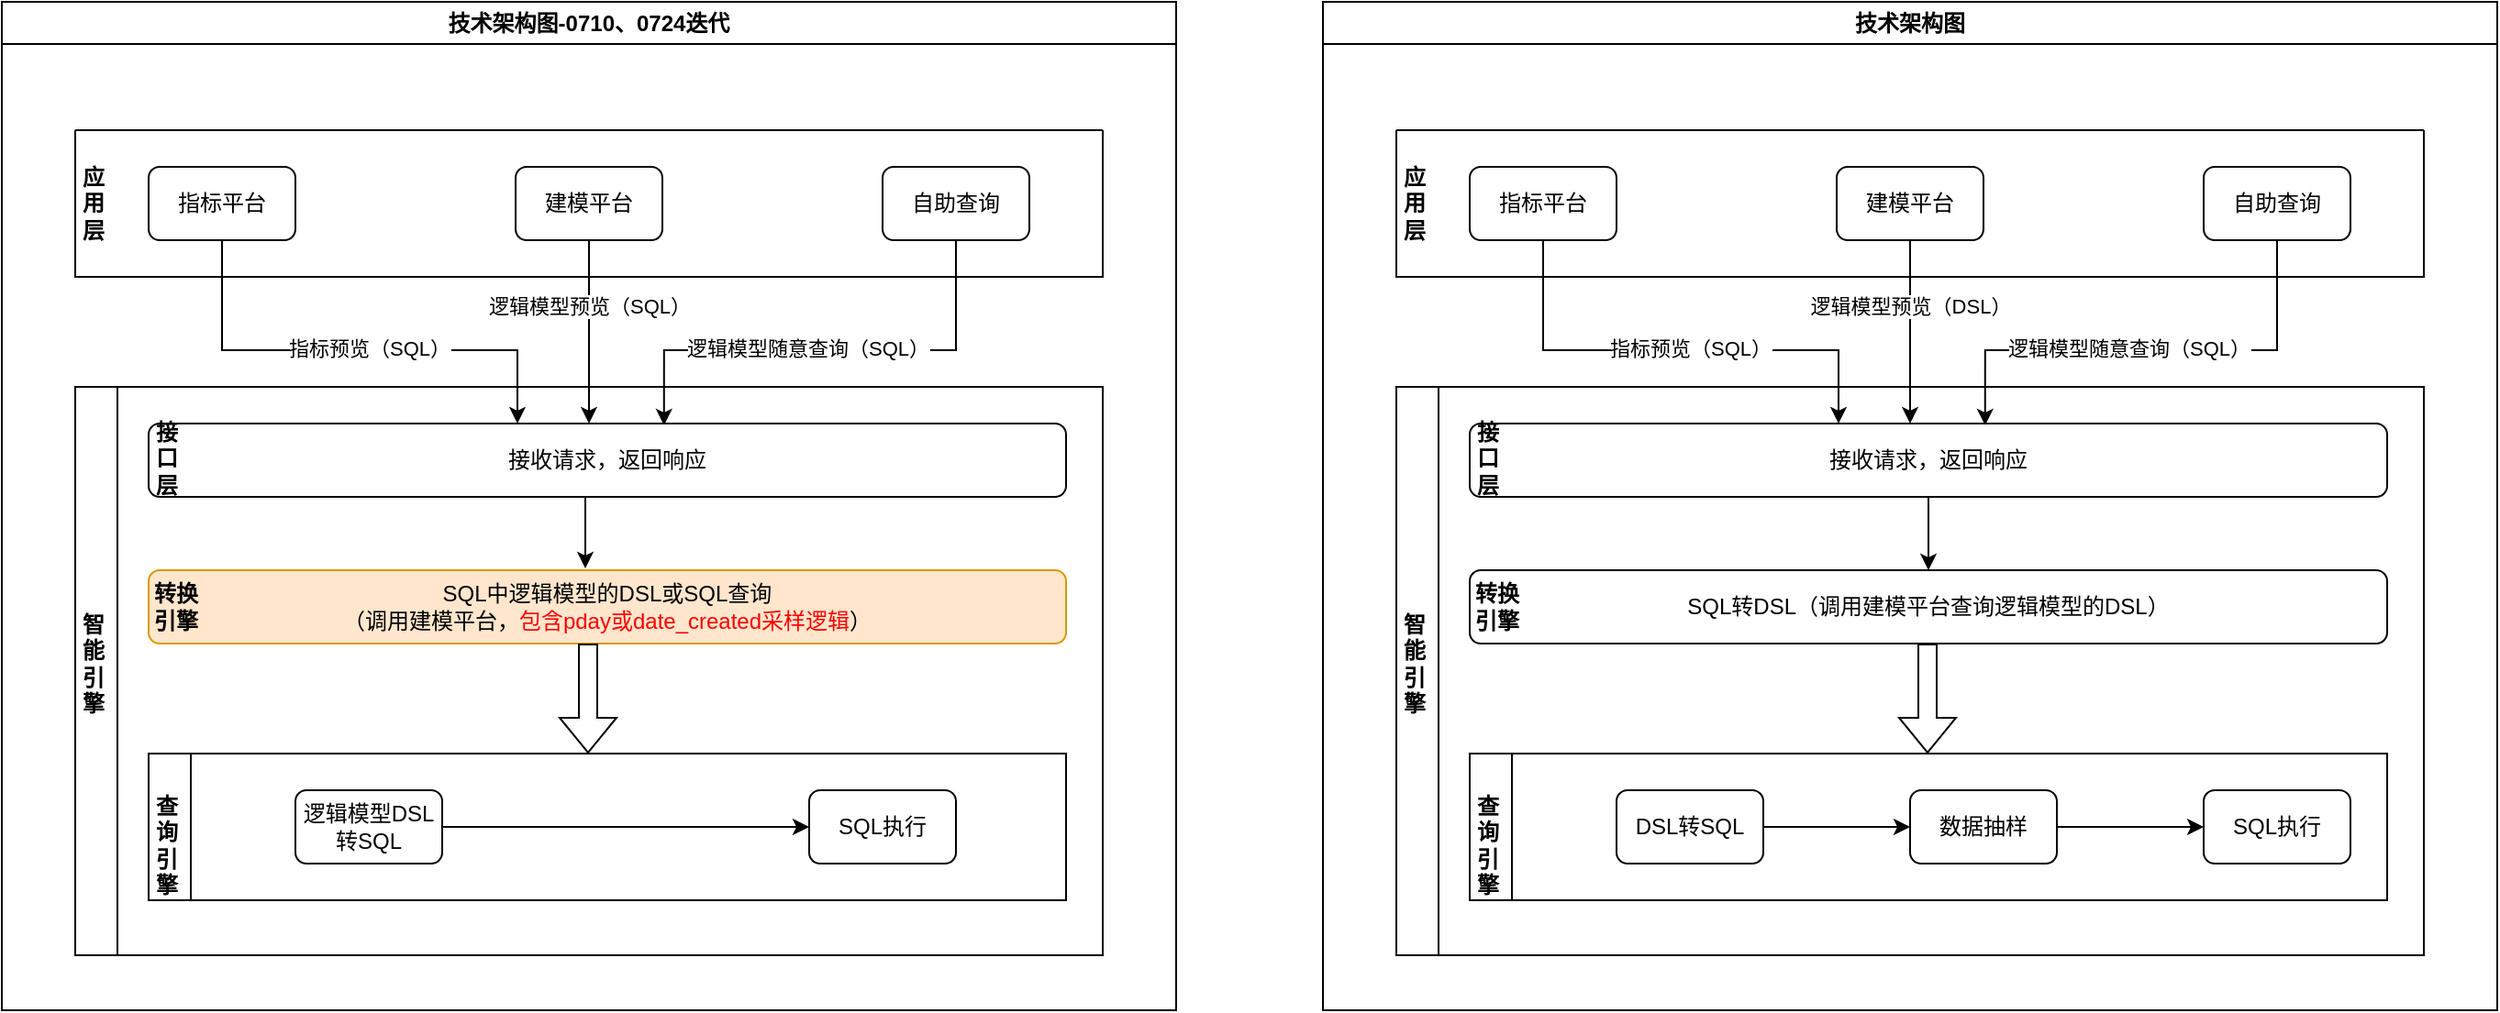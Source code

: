 <mxfile version="27.1.5">
  <diagram name="整体架构图" id="JmFsenI9bPFXjINXCnlD">
    <mxGraphModel dx="1426" dy="743" grid="1" gridSize="10" guides="1" tooltips="1" connect="1" arrows="1" fold="1" page="1" pageScale="1" pageWidth="1654" pageHeight="2336" math="0" shadow="0">
      <root>
        <mxCell id="0" />
        <mxCell id="1" parent="0" />
        <mxCell id="w_vgOvvoxs-VGrtm53rR-1" value="技术架构图-0710、0724迭代" style="swimlane;whiteSpace=wrap;html=1;" vertex="1" parent="1">
          <mxGeometry x="120" y="50" width="640" height="550" as="geometry">
            <mxRectangle x="40" y="50" width="140" height="30" as="alternateBounds" />
          </mxGeometry>
        </mxCell>
        <mxCell id="w_vgOvvoxs-VGrtm53rR-4" value="" style="swimlane;startSize=0;" vertex="1" parent="w_vgOvvoxs-VGrtm53rR-1">
          <mxGeometry x="40" y="70" width="560" height="80" as="geometry">
            <mxRectangle x="40" y="70" width="50" height="40" as="alternateBounds" />
          </mxGeometry>
        </mxCell>
        <mxCell id="w_vgOvvoxs-VGrtm53rR-5" value="指标平台" style="rounded=1;whiteSpace=wrap;html=1;" vertex="1" parent="w_vgOvvoxs-VGrtm53rR-4">
          <mxGeometry x="40" y="20" width="80" height="40" as="geometry" />
        </mxCell>
        <mxCell id="w_vgOvvoxs-VGrtm53rR-6" value="建模平台" style="rounded=1;whiteSpace=wrap;html=1;" vertex="1" parent="w_vgOvvoxs-VGrtm53rR-4">
          <mxGeometry x="240" y="20" width="80" height="40" as="geometry" />
        </mxCell>
        <mxCell id="w_vgOvvoxs-VGrtm53rR-7" value="自助查询" style="rounded=1;whiteSpace=wrap;html=1;" vertex="1" parent="w_vgOvvoxs-VGrtm53rR-4">
          <mxGeometry x="440" y="20" width="80" height="40" as="geometry" />
        </mxCell>
        <mxCell id="w_vgOvvoxs-VGrtm53rR-8" value="应用层" style="text;html=1;align=center;verticalAlign=middle;whiteSpace=wrap;rounded=0;fontStyle=1" vertex="1" parent="w_vgOvvoxs-VGrtm53rR-4">
          <mxGeometry y="25" width="20" height="30" as="geometry" />
        </mxCell>
        <mxCell id="w_vgOvvoxs-VGrtm53rR-14" style="edgeStyle=orthogonalEdgeStyle;rounded=0;orthogonalLoop=1;jettySize=auto;html=1;exitX=0.5;exitY=1;exitDx=0;exitDy=0;" edge="1" parent="w_vgOvvoxs-VGrtm53rR-1" source="w_vgOvvoxs-VGrtm53rR-5">
          <mxGeometry relative="1" as="geometry">
            <mxPoint x="281" y="230" as="targetPoint" />
            <Array as="points">
              <mxPoint x="120" y="190" />
              <mxPoint x="281" y="190" />
            </Array>
          </mxGeometry>
        </mxCell>
        <mxCell id="w_vgOvvoxs-VGrtm53rR-19" value="指标预览（SQL）" style="edgeLabel;html=1;align=center;verticalAlign=middle;resizable=0;points=[];" vertex="1" connectable="0" parent="w_vgOvvoxs-VGrtm53rR-14">
          <mxGeometry x="0.073" y="1" relative="1" as="geometry">
            <mxPoint as="offset" />
          </mxGeometry>
        </mxCell>
        <mxCell id="w_vgOvvoxs-VGrtm53rR-16" style="edgeStyle=orthogonalEdgeStyle;rounded=0;orthogonalLoop=1;jettySize=auto;html=1;exitX=0.5;exitY=1;exitDx=0;exitDy=0;entryX=0.5;entryY=0;entryDx=0;entryDy=0;" edge="1" parent="w_vgOvvoxs-VGrtm53rR-1" source="w_vgOvvoxs-VGrtm53rR-6">
          <mxGeometry relative="1" as="geometry">
            <mxPoint x="320" y="230" as="targetPoint" />
          </mxGeometry>
        </mxCell>
        <mxCell id="w_vgOvvoxs-VGrtm53rR-17" value="逻辑模型预览（SQL）" style="edgeLabel;html=1;align=center;verticalAlign=middle;resizable=0;points=[];" vertex="1" connectable="0" parent="w_vgOvvoxs-VGrtm53rR-16">
          <mxGeometry x="-0.28" relative="1" as="geometry">
            <mxPoint as="offset" />
          </mxGeometry>
        </mxCell>
        <mxCell id="w_vgOvvoxs-VGrtm53rR-18" style="edgeStyle=orthogonalEdgeStyle;rounded=0;orthogonalLoop=1;jettySize=auto;html=1;exitX=0.5;exitY=1;exitDx=0;exitDy=0;entryX=0.573;entryY=0.004;entryDx=0;entryDy=0;entryPerimeter=0;" edge="1" parent="w_vgOvvoxs-VGrtm53rR-1" source="w_vgOvvoxs-VGrtm53rR-7">
          <mxGeometry relative="1" as="geometry">
            <mxPoint x="360.88" y="230.96" as="targetPoint" />
            <Array as="points">
              <mxPoint x="520" y="190" />
              <mxPoint x="361" y="190" />
            </Array>
          </mxGeometry>
        </mxCell>
        <mxCell id="w_vgOvvoxs-VGrtm53rR-21" value="逻辑模型随意查询（SQL）" style="edgeLabel;html=1;align=center;verticalAlign=middle;resizable=0;points=[];" vertex="1" connectable="0" parent="w_vgOvvoxs-VGrtm53rR-18">
          <mxGeometry x="0.084" y="-1" relative="1" as="geometry">
            <mxPoint as="offset" />
          </mxGeometry>
        </mxCell>
        <mxCell id="w_vgOvvoxs-VGrtm53rR-67" style="edgeStyle=orthogonalEdgeStyle;rounded=0;orthogonalLoop=1;jettySize=auto;html=1;entryX=0.476;entryY=-0.025;entryDx=0;entryDy=0;entryPerimeter=0;" edge="1" parent="w_vgOvvoxs-VGrtm53rR-1" target="w_vgOvvoxs-VGrtm53rR-66">
          <mxGeometry relative="1" as="geometry">
            <mxPoint x="320" y="270" as="sourcePoint" />
          </mxGeometry>
        </mxCell>
        <mxCell id="w_vgOvvoxs-VGrtm53rR-22" value="接收请求，返回响应" style="rounded=1;whiteSpace=wrap;html=1;" vertex="1" parent="w_vgOvvoxs-VGrtm53rR-1">
          <mxGeometry x="80" y="230" width="500" height="40" as="geometry" />
        </mxCell>
        <mxCell id="w_vgOvvoxs-VGrtm53rR-31" value="" style="swimlane;horizontal=0;whiteSpace=wrap;html=1;" vertex="1" parent="w_vgOvvoxs-VGrtm53rR-1">
          <mxGeometry x="40" y="210" width="560" height="310" as="geometry" />
        </mxCell>
        <mxCell id="w_vgOvvoxs-VGrtm53rR-32" value="智能引擎" style="text;html=1;align=center;verticalAlign=middle;whiteSpace=wrap;rounded=0;fontStyle=1" vertex="1" parent="w_vgOvvoxs-VGrtm53rR-31">
          <mxGeometry y="136.25" width="20" height="30" as="geometry" />
        </mxCell>
        <mxCell id="w_vgOvvoxs-VGrtm53rR-23" value="接口层" style="text;html=1;align=center;verticalAlign=middle;whiteSpace=wrap;rounded=0;fontStyle=1" vertex="1" parent="w_vgOvvoxs-VGrtm53rR-31">
          <mxGeometry x="40" y="23.75" width="20" height="30" as="geometry" />
        </mxCell>
        <mxCell id="w_vgOvvoxs-VGrtm53rR-29" value="" style="swimlane;horizontal=0;whiteSpace=wrap;html=1;" vertex="1" parent="w_vgOvvoxs-VGrtm53rR-31">
          <mxGeometry x="40" y="200" width="500" height="80" as="geometry" />
        </mxCell>
        <mxCell id="w_vgOvvoxs-VGrtm53rR-30" value="查询引擎" style="text;html=1;align=center;verticalAlign=middle;whiteSpace=wrap;rounded=0;fontStyle=1" vertex="1" parent="w_vgOvvoxs-VGrtm53rR-29">
          <mxGeometry y="35" width="20" height="30" as="geometry" />
        </mxCell>
        <mxCell id="w_vgOvvoxs-VGrtm53rR-37" value="SQL执行" style="rounded=1;whiteSpace=wrap;html=1;" vertex="1" parent="w_vgOvvoxs-VGrtm53rR-29">
          <mxGeometry x="360" y="20" width="80" height="40" as="geometry" />
        </mxCell>
        <mxCell id="w_vgOvvoxs-VGrtm53rR-33" value="逻辑模型DSL转SQL" style="rounded=1;whiteSpace=wrap;html=1;" vertex="1" parent="w_vgOvvoxs-VGrtm53rR-29">
          <mxGeometry x="80" y="20" width="80" height="40" as="geometry" />
        </mxCell>
        <mxCell id="w_vgOvvoxs-VGrtm53rR-36" style="edgeStyle=orthogonalEdgeStyle;rounded=0;orthogonalLoop=1;jettySize=auto;html=1;exitX=1;exitY=0.5;exitDx=0;exitDy=0;entryX=0;entryY=0.5;entryDx=0;entryDy=0;" edge="1" parent="w_vgOvvoxs-VGrtm53rR-29" source="w_vgOvvoxs-VGrtm53rR-33" target="w_vgOvvoxs-VGrtm53rR-37">
          <mxGeometry relative="1" as="geometry">
            <mxPoint x="220" y="40.0" as="targetPoint" />
          </mxGeometry>
        </mxCell>
        <mxCell id="w_vgOvvoxs-VGrtm53rR-66" value="SQL中逻辑模型的DSL或SQL查询&lt;div&gt;（调用建模平台，&lt;font style=&quot;color: rgb(255, 0, 0);&quot;&gt;包含pday或date_created采样逻辑&lt;/font&gt;）&lt;/div&gt;" style="rounded=1;whiteSpace=wrap;html=1;fillColor=#ffe6cc;strokeColor=#d79b00;" vertex="1" parent="w_vgOvvoxs-VGrtm53rR-31">
          <mxGeometry x="40" y="100" width="500" height="40" as="geometry" />
        </mxCell>
        <mxCell id="w_vgOvvoxs-VGrtm53rR-68" value="转换引擎" style="text;html=1;align=center;verticalAlign=middle;whiteSpace=wrap;rounded=0;fontStyle=1" vertex="1" parent="w_vgOvvoxs-VGrtm53rR-31">
          <mxGeometry x="40" y="105" width="30" height="30" as="geometry" />
        </mxCell>
        <mxCell id="w_vgOvvoxs-VGrtm53rR-69" value="" style="shape=flexArrow;endArrow=classic;html=1;rounded=0;" edge="1" parent="w_vgOvvoxs-VGrtm53rR-31">
          <mxGeometry width="50" height="50" relative="1" as="geometry">
            <mxPoint x="279.5" y="140" as="sourcePoint" />
            <mxPoint x="279.5" y="200" as="targetPoint" />
          </mxGeometry>
        </mxCell>
        <mxCell id="w_vgOvvoxs-VGrtm53rR-39" value="技术架构图" style="swimlane;whiteSpace=wrap;html=1;" vertex="1" parent="1">
          <mxGeometry x="840" y="50" width="640" height="550" as="geometry">
            <mxRectangle x="40" y="50" width="140" height="30" as="alternateBounds" />
          </mxGeometry>
        </mxCell>
        <mxCell id="w_vgOvvoxs-VGrtm53rR-40" value="" style="swimlane;startSize=0;" vertex="1" parent="w_vgOvvoxs-VGrtm53rR-39">
          <mxGeometry x="40" y="70" width="560" height="80" as="geometry">
            <mxRectangle x="40" y="70" width="50" height="40" as="alternateBounds" />
          </mxGeometry>
        </mxCell>
        <mxCell id="w_vgOvvoxs-VGrtm53rR-41" value="指标平台" style="rounded=1;whiteSpace=wrap;html=1;" vertex="1" parent="w_vgOvvoxs-VGrtm53rR-40">
          <mxGeometry x="40" y="20" width="80" height="40" as="geometry" />
        </mxCell>
        <mxCell id="w_vgOvvoxs-VGrtm53rR-42" value="建模平台" style="rounded=1;whiteSpace=wrap;html=1;" vertex="1" parent="w_vgOvvoxs-VGrtm53rR-40">
          <mxGeometry x="240" y="20" width="80" height="40" as="geometry" />
        </mxCell>
        <mxCell id="w_vgOvvoxs-VGrtm53rR-43" value="自助查询" style="rounded=1;whiteSpace=wrap;html=1;" vertex="1" parent="w_vgOvvoxs-VGrtm53rR-40">
          <mxGeometry x="440" y="20" width="80" height="40" as="geometry" />
        </mxCell>
        <mxCell id="w_vgOvvoxs-VGrtm53rR-44" value="应用层" style="text;html=1;align=center;verticalAlign=middle;whiteSpace=wrap;rounded=0;fontStyle=1" vertex="1" parent="w_vgOvvoxs-VGrtm53rR-40">
          <mxGeometry y="25" width="20" height="30" as="geometry" />
        </mxCell>
        <mxCell id="w_vgOvvoxs-VGrtm53rR-45" style="edgeStyle=orthogonalEdgeStyle;rounded=0;orthogonalLoop=1;jettySize=auto;html=1;exitX=0.5;exitY=1;exitDx=0;exitDy=0;" edge="1" parent="w_vgOvvoxs-VGrtm53rR-39" source="w_vgOvvoxs-VGrtm53rR-41">
          <mxGeometry relative="1" as="geometry">
            <mxPoint x="281" y="230" as="targetPoint" />
            <Array as="points">
              <mxPoint x="120" y="190" />
              <mxPoint x="281" y="190" />
            </Array>
          </mxGeometry>
        </mxCell>
        <mxCell id="w_vgOvvoxs-VGrtm53rR-46" value="指标预览（SQL）" style="edgeLabel;html=1;align=center;verticalAlign=middle;resizable=0;points=[];" vertex="1" connectable="0" parent="w_vgOvvoxs-VGrtm53rR-45">
          <mxGeometry x="0.073" y="1" relative="1" as="geometry">
            <mxPoint as="offset" />
          </mxGeometry>
        </mxCell>
        <mxCell id="w_vgOvvoxs-VGrtm53rR-47" style="edgeStyle=orthogonalEdgeStyle;rounded=0;orthogonalLoop=1;jettySize=auto;html=1;exitX=0.5;exitY=1;exitDx=0;exitDy=0;entryX=0.5;entryY=0;entryDx=0;entryDy=0;" edge="1" parent="w_vgOvvoxs-VGrtm53rR-39" source="w_vgOvvoxs-VGrtm53rR-42">
          <mxGeometry relative="1" as="geometry">
            <mxPoint x="320" y="230" as="targetPoint" />
          </mxGeometry>
        </mxCell>
        <mxCell id="w_vgOvvoxs-VGrtm53rR-48" value="逻辑模型预览（DSL）" style="edgeLabel;html=1;align=center;verticalAlign=middle;resizable=0;points=[];" vertex="1" connectable="0" parent="w_vgOvvoxs-VGrtm53rR-47">
          <mxGeometry x="-0.28" relative="1" as="geometry">
            <mxPoint as="offset" />
          </mxGeometry>
        </mxCell>
        <mxCell id="w_vgOvvoxs-VGrtm53rR-49" style="edgeStyle=orthogonalEdgeStyle;rounded=0;orthogonalLoop=1;jettySize=auto;html=1;exitX=0.5;exitY=1;exitDx=0;exitDy=0;entryX=0.573;entryY=0.004;entryDx=0;entryDy=0;entryPerimeter=0;" edge="1" parent="w_vgOvvoxs-VGrtm53rR-39" source="w_vgOvvoxs-VGrtm53rR-43">
          <mxGeometry relative="1" as="geometry">
            <mxPoint x="360.88" y="230.96" as="targetPoint" />
            <Array as="points">
              <mxPoint x="520" y="190" />
              <mxPoint x="361" y="190" />
            </Array>
          </mxGeometry>
        </mxCell>
        <mxCell id="w_vgOvvoxs-VGrtm53rR-50" value="逻辑模型随意查询（SQL）" style="edgeLabel;html=1;align=center;verticalAlign=middle;resizable=0;points=[];" vertex="1" connectable="0" parent="w_vgOvvoxs-VGrtm53rR-49">
          <mxGeometry x="0.084" y="-1" relative="1" as="geometry">
            <mxPoint as="offset" />
          </mxGeometry>
        </mxCell>
        <mxCell id="w_vgOvvoxs-VGrtm53rR-51" style="edgeStyle=orthogonalEdgeStyle;rounded=0;orthogonalLoop=1;jettySize=auto;html=1;exitX=0.5;exitY=1;exitDx=0;exitDy=0;entryX=0.5;entryY=0;entryDx=0;entryDy=0;" edge="1" parent="w_vgOvvoxs-VGrtm53rR-39" source="w_vgOvvoxs-VGrtm53rR-52" target="w_vgOvvoxs-VGrtm53rR-53">
          <mxGeometry relative="1" as="geometry" />
        </mxCell>
        <mxCell id="w_vgOvvoxs-VGrtm53rR-52" value="接收请求，返回响应" style="rounded=1;whiteSpace=wrap;html=1;" vertex="1" parent="w_vgOvvoxs-VGrtm53rR-39">
          <mxGeometry x="80" y="230" width="500" height="40" as="geometry" />
        </mxCell>
        <mxCell id="w_vgOvvoxs-VGrtm53rR-53" value="SQL转DSL（调用建模平台查询逻辑模型的DSL）" style="rounded=1;whiteSpace=wrap;html=1;" vertex="1" parent="w_vgOvvoxs-VGrtm53rR-39">
          <mxGeometry x="80" y="310" width="500" height="40" as="geometry" />
        </mxCell>
        <mxCell id="w_vgOvvoxs-VGrtm53rR-54" value="转换引擎" style="text;html=1;align=center;verticalAlign=middle;whiteSpace=wrap;rounded=0;fontStyle=1" vertex="1" parent="w_vgOvvoxs-VGrtm53rR-39">
          <mxGeometry x="80" y="315" width="30" height="30" as="geometry" />
        </mxCell>
        <mxCell id="w_vgOvvoxs-VGrtm53rR-55" value="" style="swimlane;horizontal=0;whiteSpace=wrap;html=1;" vertex="1" parent="w_vgOvvoxs-VGrtm53rR-39">
          <mxGeometry x="40" y="210" width="560" height="310" as="geometry" />
        </mxCell>
        <mxCell id="w_vgOvvoxs-VGrtm53rR-56" value="智能引擎" style="text;html=1;align=center;verticalAlign=middle;whiteSpace=wrap;rounded=0;fontStyle=1" vertex="1" parent="w_vgOvvoxs-VGrtm53rR-55">
          <mxGeometry y="136.25" width="20" height="30" as="geometry" />
        </mxCell>
        <mxCell id="w_vgOvvoxs-VGrtm53rR-57" value="" style="shape=flexArrow;endArrow=classic;html=1;rounded=0;" edge="1" parent="w_vgOvvoxs-VGrtm53rR-55">
          <mxGeometry width="50" height="50" relative="1" as="geometry">
            <mxPoint x="289.5" y="140" as="sourcePoint" />
            <mxPoint x="289.5" y="200" as="targetPoint" />
          </mxGeometry>
        </mxCell>
        <mxCell id="w_vgOvvoxs-VGrtm53rR-58" value="接口层" style="text;html=1;align=center;verticalAlign=middle;whiteSpace=wrap;rounded=0;fontStyle=1" vertex="1" parent="w_vgOvvoxs-VGrtm53rR-55">
          <mxGeometry x="40" y="23.75" width="20" height="30" as="geometry" />
        </mxCell>
        <mxCell id="w_vgOvvoxs-VGrtm53rR-59" value="" style="swimlane;horizontal=0;whiteSpace=wrap;html=1;" vertex="1" parent="w_vgOvvoxs-VGrtm53rR-55">
          <mxGeometry x="40" y="200" width="500" height="80" as="geometry" />
        </mxCell>
        <mxCell id="w_vgOvvoxs-VGrtm53rR-60" value="查询引擎" style="text;html=1;align=center;verticalAlign=middle;whiteSpace=wrap;rounded=0;fontStyle=1" vertex="1" parent="w_vgOvvoxs-VGrtm53rR-59">
          <mxGeometry y="35" width="20" height="30" as="geometry" />
        </mxCell>
        <mxCell id="w_vgOvvoxs-VGrtm53rR-61" value="SQL执行" style="rounded=1;whiteSpace=wrap;html=1;" vertex="1" parent="w_vgOvvoxs-VGrtm53rR-59">
          <mxGeometry x="400" y="20" width="80" height="40" as="geometry" />
        </mxCell>
        <mxCell id="w_vgOvvoxs-VGrtm53rR-62" style="edgeStyle=orthogonalEdgeStyle;rounded=0;orthogonalLoop=1;jettySize=auto;html=1;exitX=1;exitY=0.5;exitDx=0;exitDy=0;" edge="1" parent="w_vgOvvoxs-VGrtm53rR-59" source="w_vgOvvoxs-VGrtm53rR-63" target="w_vgOvvoxs-VGrtm53rR-61">
          <mxGeometry relative="1" as="geometry" />
        </mxCell>
        <mxCell id="w_vgOvvoxs-VGrtm53rR-63" value="数据抽样" style="rounded=1;whiteSpace=wrap;html=1;" vertex="1" parent="w_vgOvvoxs-VGrtm53rR-59">
          <mxGeometry x="240" y="20" width="80" height="40" as="geometry" />
        </mxCell>
        <mxCell id="w_vgOvvoxs-VGrtm53rR-64" value="DSL转SQL" style="rounded=1;whiteSpace=wrap;html=1;" vertex="1" parent="w_vgOvvoxs-VGrtm53rR-59">
          <mxGeometry x="80" y="20" width="80" height="40" as="geometry" />
        </mxCell>
        <mxCell id="w_vgOvvoxs-VGrtm53rR-65" style="edgeStyle=orthogonalEdgeStyle;rounded=0;orthogonalLoop=1;jettySize=auto;html=1;exitX=1;exitY=0.5;exitDx=0;exitDy=0;entryX=0;entryY=0.5;entryDx=0;entryDy=0;" edge="1" parent="w_vgOvvoxs-VGrtm53rR-59" source="w_vgOvvoxs-VGrtm53rR-64" target="w_vgOvvoxs-VGrtm53rR-63">
          <mxGeometry relative="1" as="geometry" />
        </mxCell>
      </root>
    </mxGraphModel>
  </diagram>
</mxfile>
